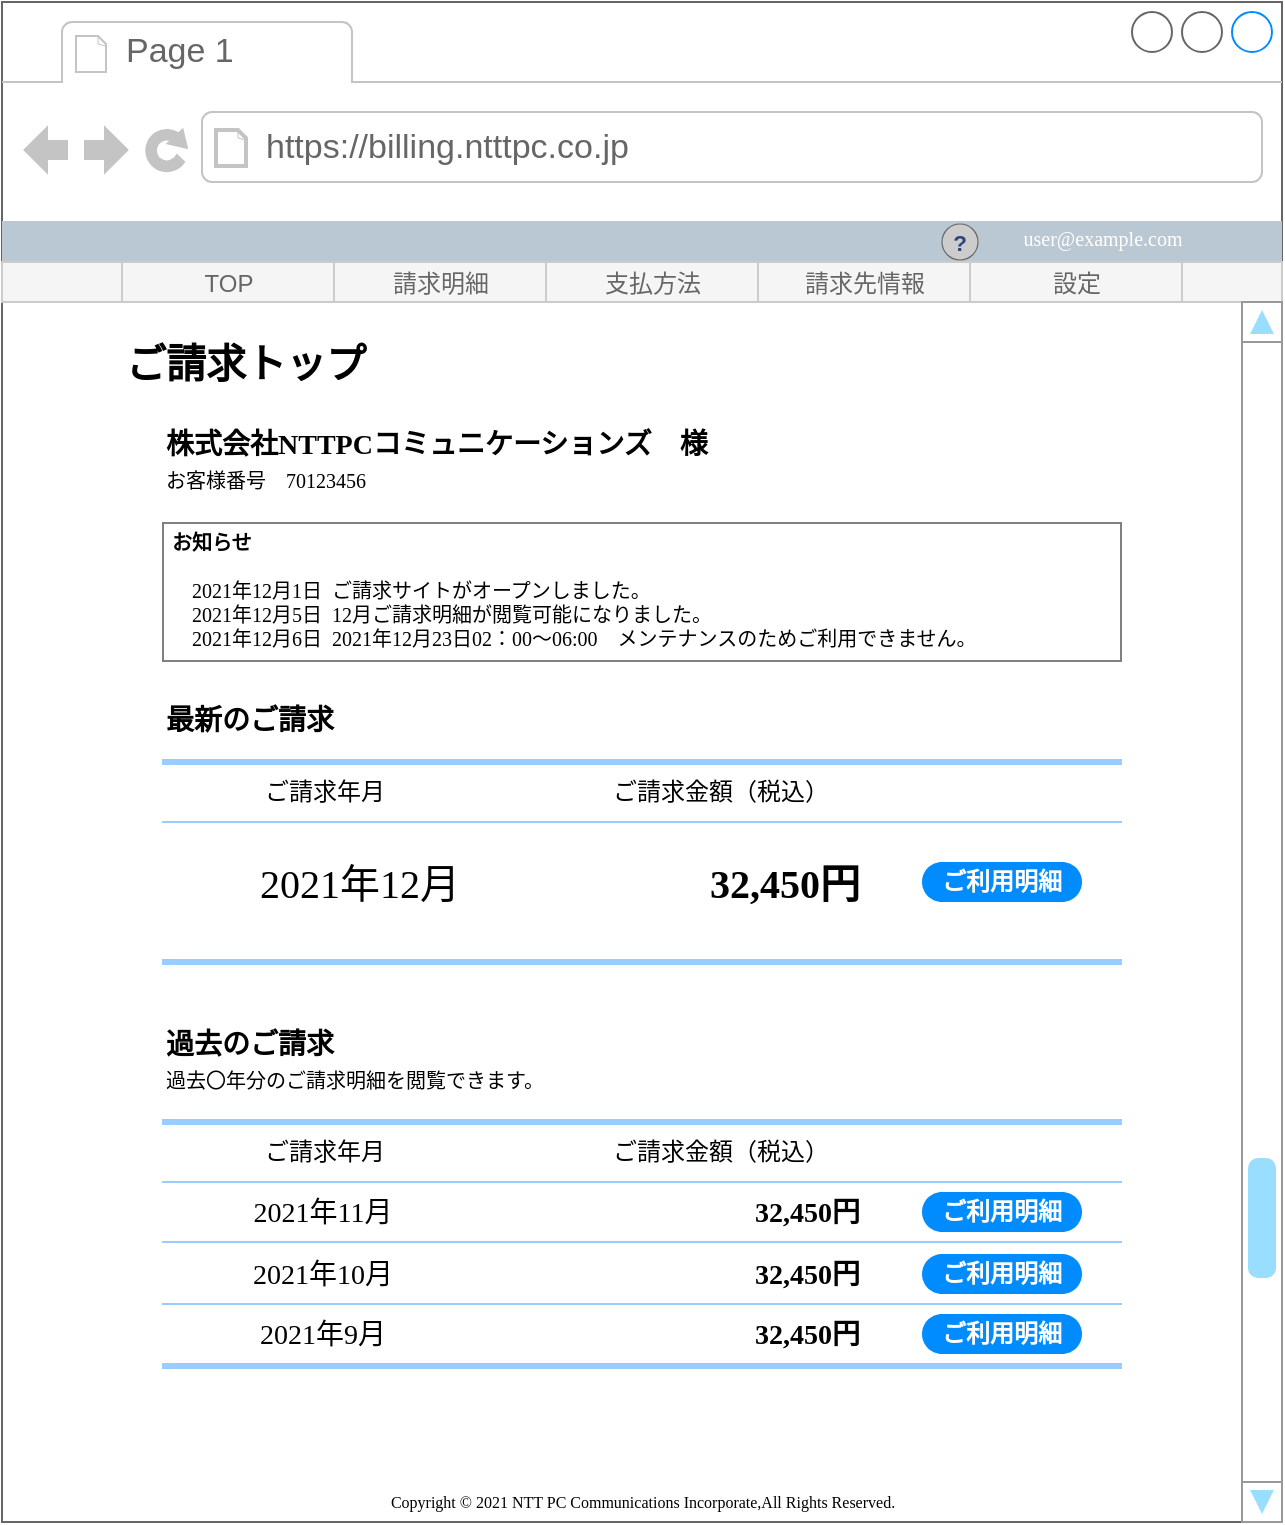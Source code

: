 <mxfile version="15.8.6" type="github"><diagram id="AWeuPebGq849ydHY_Lpa" name="Page-1"><mxGraphModel dx="2062" dy="832" grid="1" gridSize="10" guides="1" tooltips="1" connect="1" arrows="1" fold="1" page="1" pageScale="1" pageWidth="827" pageHeight="1169" math="0" shadow="0"><root><mxCell id="0"/><mxCell id="1" parent="0"/><mxCell id="uweaF3CONNlA2Nz5e9vT-61" value="" style="strokeWidth=1;shadow=0;dashed=0;align=center;html=1;shape=mxgraph.mockup.containers.browserWindow;rSize=0;strokeColor=#666666;strokeColor2=#008cff;strokeColor3=#c4c4c4;mainText=,;recursiveResize=0;fontFamily=Helvetica;fontSize=16;fillColor=none;container=0;" parent="1" vertex="1"><mxGeometry x="80" y="120" width="640" height="760" as="geometry"/></mxCell><mxCell id="uweaF3CONNlA2Nz5e9vT-54" value="ご利用明細" style="strokeWidth=1;shadow=0;dashed=0;align=center;html=1;shape=mxgraph.mockup.buttons.button;strokeColor=none;fontColor=#ffffff;mainText=;buttonStyle=round;fontSize=12;fontStyle=1;fillColor=#008cff;whiteSpace=wrap;" parent="1" vertex="1"><mxGeometry x="540" y="550" width="80" height="20" as="geometry"/></mxCell><mxCell id="uweaF3CONNlA2Nz5e9vT-62" value="Page 1" style="strokeWidth=1;shadow=0;dashed=0;align=center;html=1;shape=mxgraph.mockup.containers.anchor;fontSize=17;fontColor=#666666;align=left;fontFamily=Helvetica;fillColor=none;" parent="1" vertex="1"><mxGeometry x="140" y="132" width="110" height="26" as="geometry"/></mxCell><mxCell id="uweaF3CONNlA2Nz5e9vT-63" value="https://billing.ntttpc.co.jp" style="strokeWidth=1;shadow=0;dashed=0;align=center;html=1;shape=mxgraph.mockup.containers.anchor;rSize=0;fontSize=17;fontColor=#666666;align=left;fontFamily=Helvetica;fillColor=none;" parent="1" vertex="1"><mxGeometry x="210" y="180" width="250" height="26" as="geometry"/></mxCell><mxCell id="uweaF3CONNlA2Nz5e9vT-82" value="" style="strokeWidth=1;shadow=0;dashed=0;align=center;html=1;shape=mxgraph.mockup.forms.rrect;rSize=0;strokeColor=none;fontFamily=Helvetica;fontSize=16;fillColor=#bac8d3;" parent="1" vertex="1"><mxGeometry x="80" y="230" width="640" height="20" as="geometry"/></mxCell><mxCell id="uweaF3CONNlA2Nz5e9vT-88" value="" style="strokeWidth=1;shadow=0;dashed=0;align=center;html=1;shape=mxgraph.mockup.forms.rrect;rSize=0;strokeColor=#CCCCCC;fontFamily=Helvetica;fontSize=16;fillColor=#f5f5f5;fontColor=#333333;" parent="1" vertex="1"><mxGeometry x="80" y="250" width="640" height="20" as="geometry"/></mxCell><mxCell id="uweaF3CONNlA2Nz5e9vT-71" value="" style="strokeWidth=1;shadow=0;dashed=0;align=center;html=1;shape=mxgraph.mockup.forms.rrect;rSize=0;strokeColor=#CCCCCC;fontFamily=Helvetica;fontSize=16;fillColor=#f5f5f5;fontColor=#333333;" parent="1" vertex="1"><mxGeometry x="140" y="250" width="530" height="20" as="geometry"/></mxCell><mxCell id="uweaF3CONNlA2Nz5e9vT-72" value="&lt;font style=&quot;font-size: 12px&quot;&gt;TOP&lt;/font&gt;" style="strokeColor=inherit;fillColor=inherit;gradientColor=inherit;strokeWidth=1;shadow=0;dashed=0;align=center;html=1;shape=mxgraph.mockup.forms.rrect;rSize=0;fontSize=17;fontColor=#666666;fontFamily=Helvetica;" parent="uweaF3CONNlA2Nz5e9vT-71" vertex="1"><mxGeometry width="106.0" height="20" as="geometry"/></mxCell><mxCell id="uweaF3CONNlA2Nz5e9vT-73" value="&lt;font style=&quot;font-size: 12px&quot;&gt;請求明細&lt;/font&gt;" style="strokeColor=inherit;fillColor=inherit;gradientColor=inherit;strokeWidth=1;shadow=0;dashed=0;align=center;html=1;shape=mxgraph.mockup.forms.rrect;rSize=0;fontSize=17;fontColor=#666666;fontFamily=Helvetica;" parent="uweaF3CONNlA2Nz5e9vT-71" vertex="1"><mxGeometry x="106.0" width="106.0" height="20" as="geometry"/></mxCell><mxCell id="uweaF3CONNlA2Nz5e9vT-74" value="&lt;font style=&quot;font-size: 12px&quot;&gt;支払方法&lt;/font&gt;" style="strokeColor=inherit;fillColor=inherit;gradientColor=inherit;strokeWidth=1;shadow=0;dashed=0;align=center;html=1;shape=mxgraph.mockup.forms.rrect;rSize=0;fontSize=17;fontColor=#666666;fontFamily=Helvetica;" parent="uweaF3CONNlA2Nz5e9vT-71" vertex="1"><mxGeometry x="212.0" width="106.0" height="20" as="geometry"/></mxCell><mxCell id="uweaF3CONNlA2Nz5e9vT-75" value="&lt;font style=&quot;font-size: 12px&quot;&gt;請求先情報&lt;/font&gt;" style="strokeColor=inherit;fillColor=inherit;gradientColor=inherit;strokeWidth=1;shadow=0;dashed=0;align=center;html=1;shape=mxgraph.mockup.forms.rrect;rSize=0;fontSize=17;fontColor=#666666;fontFamily=Helvetica;" parent="uweaF3CONNlA2Nz5e9vT-71" vertex="1"><mxGeometry x="318" width="106.0" height="20" as="geometry"/></mxCell><mxCell id="uweaF3CONNlA2Nz5e9vT-76" value="&lt;font style=&quot;font-size: 12px&quot;&gt;設定&lt;/font&gt;" style="strokeColor=inherit;fillColor=inherit;gradientColor=inherit;strokeWidth=1;shadow=0;dashed=0;align=center;html=1;shape=mxgraph.mockup.forms.rrect;rSize=0;fontSize=17;fontColor=#666666;fontFamily=Helvetica;" parent="uweaF3CONNlA2Nz5e9vT-71" vertex="1"><mxGeometry x="424.0" width="106.0" height="20" as="geometry"/></mxCell><mxCell id="uweaF3CONNlA2Nz5e9vT-89" value="ご請求トップ" style="text;strokeColor=none;fillColor=none;html=1;fontSize=20;fontStyle=1;verticalAlign=middle;align=left;fontFamily=Helvetica;" parent="1" vertex="1"><mxGeometry x="140" y="280" width="160" height="40" as="geometry"/></mxCell><mxCell id="uweaF3CONNlA2Nz5e9vT-91" value="" style="endArrow=none;html=1;rounded=0;fontFamily=Helvetica;fontSize=12;strokeColor=#99CCFF;" parent="1" edge="1"><mxGeometry width="50" height="50" relative="1" as="geometry"><mxPoint x="160" y="530" as="sourcePoint"/><mxPoint x="640" y="530" as="targetPoint"/></mxGeometry></mxCell><mxCell id="uweaF3CONNlA2Nz5e9vT-93" value="" style="endArrow=none;html=1;rounded=0;fontFamily=Helvetica;fontSize=12;strokeColor=#99CCFF;strokeWidth=3;" parent="1" edge="1"><mxGeometry width="50" height="50" relative="1" as="geometry"><mxPoint x="160" y="500" as="sourcePoint"/><mxPoint x="640" y="500" as="targetPoint"/></mxGeometry></mxCell><mxCell id="uweaF3CONNlA2Nz5e9vT-94" value="株式会社NTTPCコミュニケーションズ　様&lt;br&gt;&lt;span style=&quot;font-weight: normal&quot;&gt;&lt;font style=&quot;font-size: 10px&quot;&gt;お客様番号　70123456&lt;/font&gt;&lt;/span&gt;" style="text;strokeColor=none;fillColor=none;html=1;fontSize=14;fontStyle=1;verticalAlign=middle;align=left;fontFamily=Verdana;" parent="1" vertex="1"><mxGeometry x="160" y="330" width="280" height="40" as="geometry"/></mxCell><mxCell id="uweaF3CONNlA2Nz5e9vT-95" value="ご請求年月" style="text;strokeColor=none;fillColor=none;html=1;fontSize=12;fontStyle=0;verticalAlign=middle;align=center;fontFamily=Helvetica;" parent="1" vertex="1"><mxGeometry x="171.5" y="505" width="138.5" height="20" as="geometry"/></mxCell><mxCell id="uweaF3CONNlA2Nz5e9vT-96" value="ご請求金額（税込）" style="text;strokeColor=none;fillColor=none;html=1;fontSize=12;fontStyle=0;verticalAlign=middle;align=center;fontFamily=Helvetica;" parent="1" vertex="1"><mxGeometry x="370" y="505" width="138.5" height="20" as="geometry"/></mxCell><mxCell id="uweaF3CONNlA2Nz5e9vT-97" value="32,450円" style="text;strokeColor=none;fillColor=none;html=1;fontSize=20;fontStyle=1;verticalAlign=middle;align=right;fontFamily=Verdana;" parent="1" vertex="1"><mxGeometry x="370" y="540" width="140" height="40" as="geometry"/></mxCell><mxCell id="uweaF3CONNlA2Nz5e9vT-98" value="2021年12月" style="text;strokeColor=none;fillColor=none;html=1;fontSize=20;fontStyle=0;verticalAlign=middle;align=right;fontFamily=Verdana;" parent="1" vertex="1"><mxGeometry x="170" y="540" width="140" height="40" as="geometry"/></mxCell><mxCell id="uweaF3CONNlA2Nz5e9vT-100" value="" style="endArrow=none;html=1;rounded=0;fontFamily=Helvetica;fontSize=12;strokeColor=#99CCFF;strokeWidth=3;" parent="1" edge="1"><mxGeometry width="50" height="50" relative="1" as="geometry"><mxPoint x="160" y="600" as="sourcePoint"/><mxPoint x="640" y="600" as="targetPoint"/></mxGeometry></mxCell><mxCell id="uweaF3CONNlA2Nz5e9vT-107" value="&lt;table border=&quot;1&quot; width=&quot;100%&quot; cellpadding=&quot;4&quot; style=&quot;width: 100% ; height: 100% ; border-collapse: collapse&quot;&gt;&lt;tbody&gt;&lt;tr style=&quot;font-size: 10px&quot;&gt;&lt;td&gt;&lt;b&gt;お知らせ&lt;/b&gt;&lt;br&gt;&lt;br&gt;　2021年12月1日&lt;span style=&quot;white-space: pre&quot;&gt;&#9;&lt;/span&gt;ご請求サイトがオープンしました。&lt;br&gt;　2021年12月5日&lt;span style=&quot;white-space: pre&quot;&gt;&#9;&lt;/span&gt;12月ご請求明細が閲覧可能になりました。&lt;br&gt;　2021年12月6日&lt;span style=&quot;white-space: pre&quot;&gt;&#9;&lt;/span&gt;2021年12月23日02：00～06:00　メンテナンスのためご利用できません。&lt;/td&gt;&lt;/tr&gt;&lt;/tbody&gt;&lt;/table&gt;" style="text;html=1;strokeColor=none;fillColor=none;overflow=fill;fontFamily=Verdana;fontSize=12;" parent="1" vertex="1"><mxGeometry x="160" y="380" width="480" height="70" as="geometry"/></mxCell><mxCell id="uweaF3CONNlA2Nz5e9vT-108" value="" style="verticalLabelPosition=bottom;shadow=0;dashed=0;align=center;html=1;verticalAlign=top;strokeWidth=1;shape=mxgraph.mockup.navigation.scrollBar;strokeColor=#999999;barPos=20;fillColor2=#99ddff;strokeColor2=none;direction=north;fontFamily=Verdana;fontSize=10;fillColor=none;" parent="1" vertex="1"><mxGeometry x="700" y="270" width="20" height="610" as="geometry"/></mxCell><mxCell id="uweaF3CONNlA2Nz5e9vT-109" value="ご利用明細" style="strokeWidth=1;shadow=0;dashed=0;align=center;html=1;shape=mxgraph.mockup.buttons.button;strokeColor=none;fontColor=#ffffff;mainText=;buttonStyle=round;fontSize=12;fontStyle=1;fillColor=#008cff;whiteSpace=wrap;" parent="1" vertex="1"><mxGeometry x="540" y="715" width="80" height="20" as="geometry"/></mxCell><mxCell id="uweaF3CONNlA2Nz5e9vT-110" value="" style="endArrow=none;html=1;rounded=0;fontFamily=Helvetica;fontSize=12;strokeColor=#99CCFF;" parent="1" edge="1"><mxGeometry width="50" height="50" relative="1" as="geometry"><mxPoint x="160" y="710" as="sourcePoint"/><mxPoint x="640" y="710" as="targetPoint"/></mxGeometry></mxCell><mxCell id="uweaF3CONNlA2Nz5e9vT-111" value="" style="endArrow=none;html=1;rounded=0;fontFamily=Helvetica;fontSize=12;strokeColor=#99CCFF;strokeWidth=3;" parent="1" edge="1"><mxGeometry width="50" height="50" relative="1" as="geometry"><mxPoint x="160" y="680" as="sourcePoint"/><mxPoint x="640" y="680" as="targetPoint"/></mxGeometry></mxCell><mxCell id="uweaF3CONNlA2Nz5e9vT-112" value="ご請求年月" style="text;strokeColor=none;fillColor=none;html=1;fontSize=12;fontStyle=0;verticalAlign=middle;align=center;fontFamily=Helvetica;" parent="1" vertex="1"><mxGeometry x="171.5" y="685" width="138.5" height="20" as="geometry"/></mxCell><mxCell id="uweaF3CONNlA2Nz5e9vT-113" value="ご請求金額（税込）" style="text;strokeColor=none;fillColor=none;html=1;fontSize=12;fontStyle=0;verticalAlign=middle;align=center;fontFamily=Helvetica;" parent="1" vertex="1"><mxGeometry x="370" y="685" width="138.5" height="20" as="geometry"/></mxCell><mxCell id="uweaF3CONNlA2Nz5e9vT-114" value="32,450円" style="text;strokeColor=none;fillColor=none;html=1;fontSize=14;fontStyle=1;verticalAlign=middle;align=right;fontFamily=Verdana;" parent="1" vertex="1"><mxGeometry x="370" y="716" width="140" height="20" as="geometry"/></mxCell><mxCell id="uweaF3CONNlA2Nz5e9vT-115" value="2021年11月" style="text;strokeColor=none;fillColor=none;html=1;fontSize=14;fontStyle=0;verticalAlign=middle;align=center;fontFamily=Verdana;" parent="1" vertex="1"><mxGeometry x="170" y="716" width="140" height="20" as="geometry"/></mxCell><mxCell id="uweaF3CONNlA2Nz5e9vT-117" value="最新のご請求" style="text;strokeColor=none;fillColor=none;html=1;fontSize=14;fontStyle=1;verticalAlign=middle;align=left;fontFamily=Verdana;" parent="1" vertex="1"><mxGeometry x="160" y="470" width="280" height="20" as="geometry"/></mxCell><mxCell id="uweaF3CONNlA2Nz5e9vT-118" value="過去のご請求&lt;br&gt;&lt;span style=&quot;font-weight: normal&quot;&gt;&lt;font style=&quot;font-size: 10px&quot;&gt;過去〇年分のご請求明細を閲覧できます。&lt;/font&gt;&lt;/span&gt;" style="text;strokeColor=none;fillColor=none;html=1;fontSize=14;fontStyle=1;verticalAlign=middle;align=left;fontFamily=Verdana;" parent="1" vertex="1"><mxGeometry x="160" y="630" width="280" height="40" as="geometry"/></mxCell><mxCell id="uweaF3CONNlA2Nz5e9vT-119" value="" style="endArrow=none;html=1;rounded=0;fontFamily=Helvetica;fontSize=12;strokeColor=#99CCFF;" parent="1" edge="1"><mxGeometry width="50" height="50" relative="1" as="geometry"><mxPoint x="160" y="740" as="sourcePoint"/><mxPoint x="640" y="740" as="targetPoint"/></mxGeometry></mxCell><mxCell id="uweaF3CONNlA2Nz5e9vT-120" value="ご利用明細" style="strokeWidth=1;shadow=0;dashed=0;align=center;html=1;shape=mxgraph.mockup.buttons.button;strokeColor=none;fontColor=#ffffff;mainText=;buttonStyle=round;fontSize=12;fontStyle=1;fillColor=#008cff;whiteSpace=wrap;" parent="1" vertex="1"><mxGeometry x="540" y="746" width="80" height="20" as="geometry"/></mxCell><mxCell id="uweaF3CONNlA2Nz5e9vT-121" value="32,450円" style="text;strokeColor=none;fillColor=none;html=1;fontSize=14;fontStyle=1;verticalAlign=middle;align=right;fontFamily=Verdana;" parent="1" vertex="1"><mxGeometry x="370" y="747" width="140" height="20" as="geometry"/></mxCell><mxCell id="uweaF3CONNlA2Nz5e9vT-122" value="2021年10月" style="text;strokeColor=none;fillColor=none;html=1;fontSize=14;fontStyle=0;verticalAlign=middle;align=center;fontFamily=Verdana;" parent="1" vertex="1"><mxGeometry x="170" y="747" width="140" height="20" as="geometry"/></mxCell><mxCell id="uweaF3CONNlA2Nz5e9vT-123" value="" style="endArrow=none;html=1;rounded=0;fontFamily=Helvetica;fontSize=12;strokeColor=#99CCFF;" parent="1" edge="1"><mxGeometry width="50" height="50" relative="1" as="geometry"><mxPoint x="160" y="771" as="sourcePoint"/><mxPoint x="640" y="771" as="targetPoint"/></mxGeometry></mxCell><mxCell id="uweaF3CONNlA2Nz5e9vT-124" value="ご利用明細" style="strokeWidth=1;shadow=0;dashed=0;align=center;html=1;shape=mxgraph.mockup.buttons.button;strokeColor=none;fontColor=#ffffff;mainText=;buttonStyle=round;fontSize=12;fontStyle=1;fillColor=#008cff;whiteSpace=wrap;" parent="1" vertex="1"><mxGeometry x="540" y="776" width="80" height="20" as="geometry"/></mxCell><mxCell id="uweaF3CONNlA2Nz5e9vT-125" value="32,450円" style="text;strokeColor=none;fillColor=none;html=1;fontSize=14;fontStyle=1;verticalAlign=middle;align=right;fontFamily=Verdana;" parent="1" vertex="1"><mxGeometry x="370" y="777" width="140" height="20" as="geometry"/></mxCell><mxCell id="uweaF3CONNlA2Nz5e9vT-126" value="2021年9月" style="text;strokeColor=none;fillColor=none;html=1;fontSize=14;fontStyle=0;verticalAlign=middle;align=center;fontFamily=Verdana;" parent="1" vertex="1"><mxGeometry x="170" y="777" width="140" height="20" as="geometry"/></mxCell><mxCell id="uweaF3CONNlA2Nz5e9vT-144" value="Copyright © 2021 NTT PC Communications Incorporate,All Rights Reserved." style="text;strokeColor=none;fillColor=none;html=1;fontSize=8;fontStyle=0;verticalAlign=middle;align=center;fontFamily=Verdana;" parent="1" vertex="1"><mxGeometry x="205" y="860" width="390" height="20" as="geometry"/></mxCell><mxCell id="uweaF3CONNlA2Nz5e9vT-145" value="" style="endArrow=none;html=1;rounded=0;fontFamily=Helvetica;fontSize=12;strokeColor=#99CCFF;strokeWidth=3;" parent="1" edge="1"><mxGeometry width="50" height="50" relative="1" as="geometry"><mxPoint x="160" y="802.0" as="sourcePoint"/><mxPoint x="640" y="802.0" as="targetPoint"/></mxGeometry></mxCell><mxCell id="uweaF3CONNlA2Nz5e9vT-147" value="" style="verticalLabelPosition=bottom;shadow=0;dashed=0;align=center;html=1;verticalAlign=top;strokeWidth=1;shape=mxgraph.mockup.misc.help_icon;fontFamily=Verdana;fontSize=8;fillColor=none;" parent="1" vertex="1"><mxGeometry x="550" y="231" width="18" height="18" as="geometry"/></mxCell><mxCell id="uweaF3CONNlA2Nz5e9vT-148" value="user@example.com" style="text;strokeColor=none;fillColor=none;html=1;fontSize=10;fontStyle=0;verticalAlign=middle;align=center;fontFamily=Verdana;fontColor=#FFFFFF;" parent="1" vertex="1"><mxGeometry x="561" y="228" width="138.5" height="20" as="geometry"/></mxCell><mxCell id="uweaF3CONNlA2Nz5e9vT-149" value="" style="shape=image;html=1;verticalAlign=top;verticalLabelPosition=bottom;labelBackgroundColor=#ffffff;imageAspect=0;aspect=fixed;image=https://cdn3.iconfinder.com/data/icons/geosm-e-commerce/48/exit-3-128.png;fontFamily=Verdana;fontSize=10;fontColor=#FFFFFF;strokeColor=#CCCCCC;fillColor=none;" parent="1" vertex="1"><mxGeometry x="690" y="230" width="20" height="20" as="geometry"/></mxCell></root></mxGraphModel></diagram></mxfile>